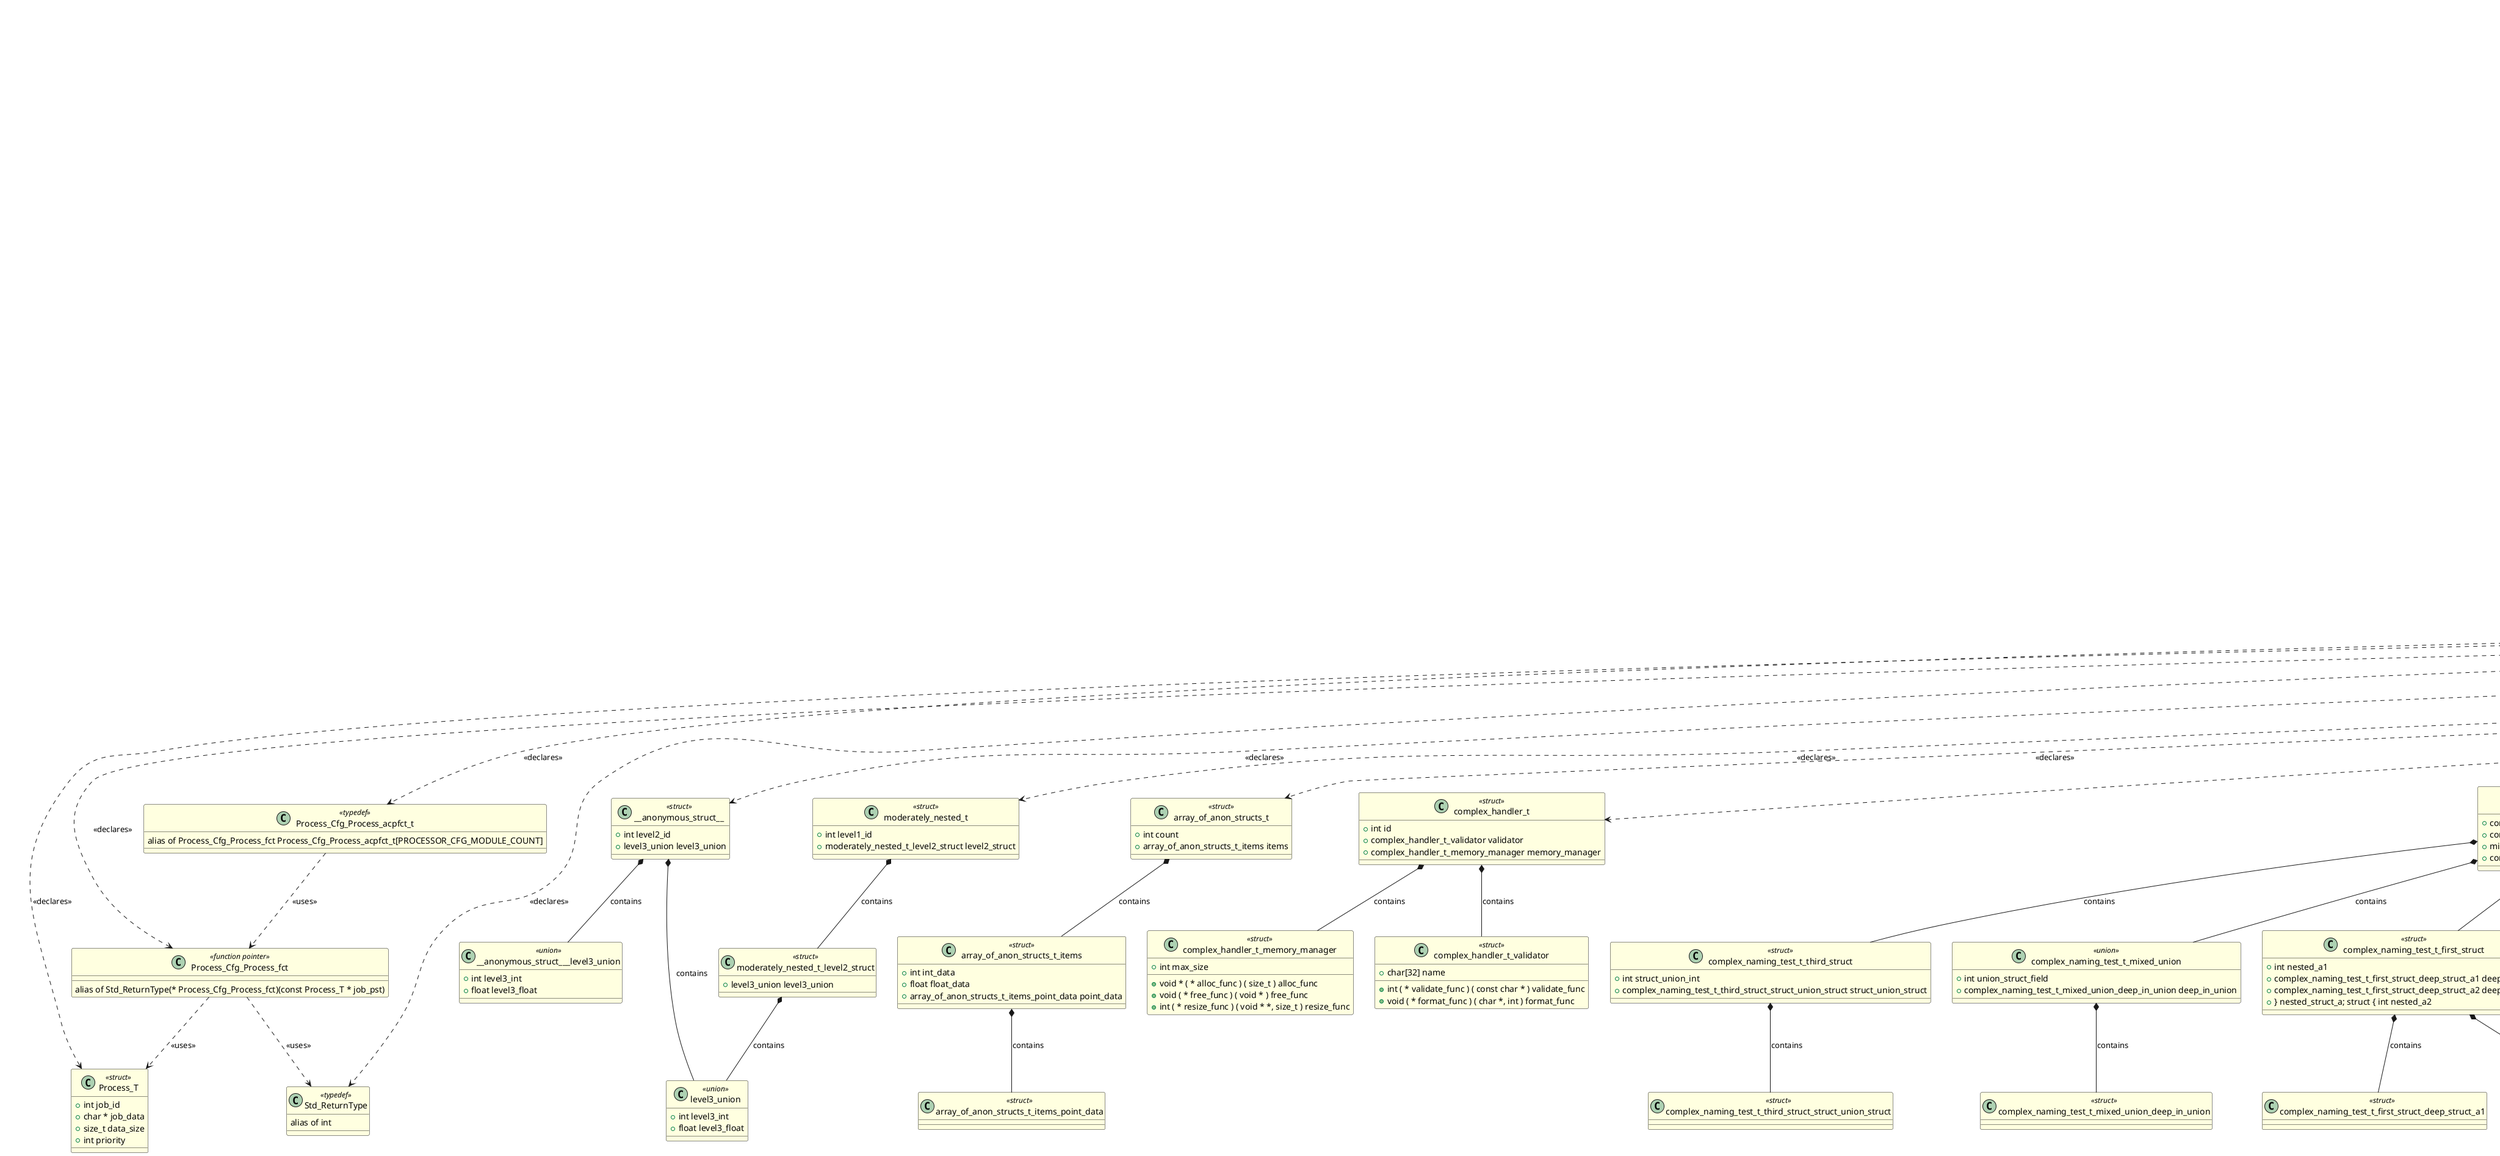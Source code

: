 @startuml complex

class "complex" as COMPLEX <<source>> #LightBlue
{
    -- Global Variables --
    - Process_Cfg_Process_acpfct_t Process_Cfg_Process_acpfct
    - math_operation_t[10] global_math_ops
    -- Functions --
    + complex_handler_t * create_complex_handler(const char * name, ...)
    + void * create_handler(const char * name, int ( * init_func ) ( void * ) init_func, ...)
    + int execute_operations(int value, math_ops_array_t ops, int op_count)
    + math_operation_t * get_math_operations()
    + int process_with_callbacks(int[] data, int size, math_operation_t[] operations, int op_count, ...)
    + void test_processor_job_processing()
    + void test_processor_utility_macros()

    - static Std_ReturnType ProcessorAdapter_Process(const Process_T * job_pst)
    - static Std_ReturnType ProcessorHardware_Process(const Process_T * job_pst)
    - static Std_ReturnType ProcessorService_Process(const Process_T * job_pst)
    - static int add_operation(int a, int b)
    - static int divide_operation(int a, int b)
    - static void init_math_operations()
    - static int modulo_operation(int a, int b)
    - static int multiply_operation(int a, int b)
    - static void print_result(int * data, int size)
    - void run_complex_tests()
    - static int subtract_operation(int a, int b)
    - static int test_callback(int * item)
    - void test_complex_macro(int * x, int y, int z)
    - void test_handle_operation(operation_type_t op_type, int * data, int size)
    - void test_handler_table()
    - void test_mixed_union()
    - void test_operation_set()
    - void test_process_array(int * arr, int size)
    - void test_stringify_macro()
}

class "complex" as HEADER_COMPLEX <<header>> #LightGreen
{
    -- Macros --
    + #define COMPLEX_H
    + #define COMPLEX_MACRO_FUNC(x, y, z)
    + #define CREATE_FUNC_NAME(prefix, suffix)
    + #define DEPRECATED
    + #define HANDLE_OPERATION(op_type, data, size, callback)
    + #define PROCESS_ARRAY(arr, size, callback)
    + #define STRINGIFY(x)
    + #define TOSTRING(x)
    + #define UTILS_U16_TO_U8ARR_BIG_ENDIAN(value_u16, ptr_pau8)
    + #define UTILS_U32_TO_U8ARR_BIG_ENDIAN(value_u32, ptr_pau8)
    + #define UTILS_U8ARR_TO_U16_BIG_ENDIAN(ptr_pau8)
    + #define UTILS_U8ARR_TO_U32_BIG_ENDIAN(ptr_pau8)
    -- Functions --
    + complex_handler_t * create_complex_handler(const char * name, ...)
    + void * create_handler(const char * name, int ( * init_func ) ( void * ) init_func, ...)
    + int execute_operations(int value, math_ops_array_t ops, int op_count)
    + math_operation_t * get_math_operations()
    + int process_with_callbacks(int[] data, int size, math_operation_t[] operations, int op_count, ...)
    + void test_processor_job_processing()
    + void test_processor_utility_macros()
}

class "Process_T" as TYPEDEF_PROCESS_T <<struct>> #LightYellow
{
    + int job_id
    + char * job_data
    + size_t data_size
    + int priority
}

class "__anonymous_struct__" as TYPEDEF___ANONYMOUS_STRUCT__ <<struct>> #LightYellow
{
    + int level2_id
    + level3_union level3_union
}

class "array_of_anon_structs_t" as TYPEDEF_ARRAY_OF_ANON_STRUCTS_T <<struct>> #LightYellow
{
    + int count
    + array_of_anon_structs_t_items items
}

class "array_of_anon_structs_t_items" as TYPEDEF_ARRAY_OF_ANON_STRUCTS_T_ITEMS <<struct>> #LightYellow
{
    + int int_data
    + float float_data
    + array_of_anon_structs_t_items_point_data point_data
}

class "array_of_anon_structs_t_items_point_data" as TYPEDEF_ARRAY_OF_ANON_STRUCTS_T_ITEMS_POINT_DATA <<struct>> #LightYellow
{
}

class "callback_with_anon_struct_t_anonymous_struct_1" as TYPEDEF_CALLBACK_WITH_ANON_STRUCT_T_ANONYMOUS_STRUCT_1 <<struct>> #LightYellow
{
    + int config_flags
    + char[64] config_name
    + config_value config_value
}

class "complex_callback_t_anonymous_struct_1" as TYPEDEF_COMPLEX_CALLBACK_T_ANONYMOUS_STRUCT_1 <<struct>> #LightYellow
{
    + int nested1
    + char * nested2
    + void(* nested_func)(int) nested_func
}

class "complex_handler_t" as TYPEDEF_COMPLEX_HANDLER_T <<struct>> #LightYellow
{
    + int id
    + complex_handler_t_validator validator
    + complex_handler_t_memory_manager memory_manager
}

class "complex_handler_t_memory_manager" as TYPEDEF_COMPLEX_HANDLER_T_MEMORY_MANAGER <<struct>> #LightYellow
{
    + int max_size
    + void * ( * alloc_func ) ( size_t ) alloc_func
    + void ( * free_func ) ( void * ) free_func
    + int ( * resize_func ) ( void * *, size_t ) resize_func
}

class "complex_handler_t_validator" as TYPEDEF_COMPLEX_HANDLER_T_VALIDATOR <<struct>> #LightYellow
{
    + char[32] name
    + int ( * validate_func ) ( const char * ) validate_func
    + void ( * format_func ) ( char *, int ) format_func
}

class "complex_naming_test_t" as TYPEDEF_COMPLEX_NAMING_TEST_T <<struct>> #LightYellow
{
    + complex_naming_test_t_first_struct first_struct
    + complex_naming_test_t_second_struct second_struct
    + mixed_union mixed_union
    + complex_naming_test_t_third_struct third_struct
}

class "complex_naming_test_t_first_struct" as TYPEDEF_COMPLEX_NAMING_TEST_T_FIRST_STRUCT <<struct>> #LightYellow
{
    + int nested_a1
    + complex_naming_test_t_first_struct_deep_struct_a1 deep_struct_a1
    + complex_naming_test_t_first_struct_deep_struct_a2 deep_struct_a2
    + } nested_struct_a; struct { int nested_a2
}

class "complex_naming_test_t_first_struct_deep_struct_a1" as TYPEDEF_COMPLEX_NAMING_TEST_T_FIRST_STRUCT_DEEP_STRUCT_A1 <<struct>> #LightYellow
{
}

class "complex_naming_test_t_first_struct_deep_struct_a2" as TYPEDEF_COMPLEX_NAMING_TEST_T_FIRST_STRUCT_DEEP_STRUCT_A2 <<struct>> #LightYellow
{
}

class "complex_naming_test_t_mixed_union_deep_in_union" as TYPEDEF_COMPLEX_NAMING_TEST_T_MIXED_UNION_DEEP_IN_UNION <<struct>> #LightYellow
{
}

class "complex_naming_test_t_second_struct" as TYPEDEF_COMPLEX_NAMING_TEST_T_SECOND_STRUCT <<struct>> #LightYellow
{
    + int nested_b1
}

class "complex_naming_test_t_third_struct" as TYPEDEF_COMPLEX_NAMING_TEST_T_THIRD_STRUCT <<struct>> #LightYellow
{
    + int struct_union_int
    + complex_naming_test_t_third_struct_struct_union_struct struct_union_struct
}

class "complex_naming_test_t_third_struct_struct_union_struct" as TYPEDEF_COMPLEX_NAMING_TEST_T_THIRD_STRUCT_STRUCT_UNION_STRUCT <<struct>> #LightYellow
{
}

class "config_param" as TYPEDEF_CONFIG_PARAM <<struct>> #LightYellow
{
    + int config_flags
    + char[64] config_name
    + config_value config_value
}

class "data_item_t" as TYPEDEF_DATA_ITEM_T <<struct>> #LightYellow
{
    + config_value value
    + char * name
}

class "data_union_point_value" as TYPEDEF_DATA_UNION_POINT_VALUE <<struct>> #LightYellow
{
    + int x
    + int y
    + int z
}

class "extreme_nesting_test_t" as TYPEDEF_EXTREME_NESTING_TEST_T <<struct>> #LightYellow
{
    + extreme_nesting_test_t_level2_struct_1 level2_struct_1
    + extreme_nesting_test_t_level2_struct_2 level2_struct_2
}

class "extreme_nesting_test_t_level2_struct_1" as TYPEDEF_EXTREME_NESTING_TEST_T_LEVEL2_STRUCT_1 <<struct>> #LightYellow
{
    + extreme_nesting_test_t_level2_struct_1_level4_struct_1 level4_struct_1
    + extreme_nesting_test_t_level2_struct_1_level4_struct_2 level4_struct_2
    + } level3_struct_1; struct { int level3_field
}

class "extreme_nesting_test_t_level2_struct_1_level4_struct_1" as TYPEDEF_EXTREME_NESTING_TEST_T_LEVEL2_STRUCT_1_LEVEL4_STRUCT_1 <<struct>> #LightYellow
{
}

class "extreme_nesting_test_t_level2_struct_1_level4_struct_2" as TYPEDEF_EXTREME_NESTING_TEST_T_LEVEL2_STRUCT_1_LEVEL4_STRUCT_2 <<struct>> #LightYellow
{
}

class "extreme_nesting_test_t_level2_struct_2" as TYPEDEF_EXTREME_NESTING_TEST_T_LEVEL2_STRUCT_2 <<struct>> #LightYellow
{
    + extreme_nesting_test_t_level2_struct_2_mixed_struct mixed_struct
}

class "extreme_nesting_test_t_level2_struct_2_mixed_struct" as TYPEDEF_EXTREME_NESTING_TEST_T_LEVEL2_STRUCT_2_MIXED_STRUCT <<struct>> #LightYellow
{
}

class "handler_entry_t" as TYPEDEF_HANDLER_ENTRY_T <<struct>> #LightYellow
{
    + int id
    + char[16] name
    + void ( * ) ( void ) init_func
    + int ( * ) ( int , int ) process_func
    + void ( * ) ( void ) cleanup_func
}

class "item_value_point_data" as TYPEDEF_ITEM_VALUE_POINT_DATA <<struct>> #LightYellow
{
    + int x
    + int y
}

class "mixed_union_mixed_struct" as TYPEDEF_MIXED_UNION_MIXED_STRUCT <<struct>> #LightYellow
{
    + int mixed_field
}

class "moderately_nested_t" as TYPEDEF_MODERATELY_NESTED_T <<struct>> #LightYellow
{
    + int level1_id
    + moderately_nested_t_level2_struct level2_struct
}

class "moderately_nested_t_level2_struct" as TYPEDEF_MODERATELY_NESTED_T_LEVEL2_STRUCT <<struct>> #LightYellow
{
    + level3_union level3_union
}

class "multi_anonymous_t" as TYPEDEF_MULTI_ANONYMOUS_T <<struct>> #LightYellow
{
    + multi_anonymous_t_first_anon_struct first_anon_struct
    + multi_anonymous_t_second_anon_struct second_anon_struct
    + first_anon_union first_anon_union
}

class "multi_anonymous_t_first_anon_struct" as TYPEDEF_MULTI_ANONYMOUS_T_FIRST_ANON_STRUCT <<struct>> #LightYellow
{
    + int first_x
    + int first_y
}

class "multi_anonymous_t_second_anon_struct" as TYPEDEF_MULTI_ANONYMOUS_T_SECOND_ANON_STRUCT <<struct>> #LightYellow
{
    + int deep_value
}

class "multiple_simple_anonymous_t" as TYPEDEF_MULTIPLE_SIMPLE_ANONYMOUS_T <<struct>> #LightYellow
{
    + multiple_simple_anonymous_t_first_anon first_anon
    + multiple_simple_anonymous_t_second_anon second_anon
    + multiple_simple_anonymous_t_third_anon third_anon
    + first_union first_union
    + second_union second_union
}

class "multiple_simple_anonymous_t_first_anon" as TYPEDEF_MULTIPLE_SIMPLE_ANONYMOUS_T_FIRST_ANON <<struct>> #LightYellow
{
    + int first_field
}

class "multiple_simple_anonymous_t_second_anon" as TYPEDEF_MULTIPLE_SIMPLE_ANONYMOUS_T_SECOND_ANON <<struct>> #LightYellow
{
    + int second_field
}

class "multiple_simple_anonymous_t_third_anon" as TYPEDEF_MULTIPLE_SIMPLE_ANONYMOUS_T_THIRD_ANON <<struct>> #LightYellow
{
    + int third_field
}

class "operation_set_t" as TYPEDEF_OPERATION_SET_T <<struct>> #LightYellow
{
    + int count
    + math_operation_t[5] operations
    + void(* callbacks[3])(int , char *) callbacks
}

class "param4" as TYPEDEF_PARAM4 <<struct>> #LightYellow
{
    + int nested1
    + char * nested2
    + void ( * ) ( int ) nested_func
}

class "processor_t" as TYPEDEF_PROCESSOR_T <<struct>> #LightYellow
{
    + int id
    + char[64] name
    + int ( * ) ( int , char * ) process_func
    + void ( * ) ( void * ) cleanup_func
}

class "result_generator_t" as TYPEDEF_RESULT_GENERATOR_T <<struct>> #LightYellow
{
    + int result_code
    + result_data result_data
}

class "simplified_handler_t" as TYPEDEF_SIMPLIFIED_HANDLER_T <<struct>> #LightYellow
{
    + int event_count
    + char[32] event_name
    + int event_flags
}

class "struct_union_struct_union_struct" as TYPEDEF_STRUCT_UNION_STRUCT_UNION_STRUCT <<struct>> #LightYellow
{
    + int struct_union_struct_field
}

class "struct_with_struct_t" as TYPEDEF_STRUCT_WITH_STRUCT_T <<struct>> #LightYellow
{
    + int outer_id
    + char[32] outer_name
    + struct_with_struct_t_inner_struct inner_struct
    + int outer_flags
}

class "struct_with_struct_t_inner_struct" as TYPEDEF_STRUCT_WITH_STRUCT_T_INNER_STRUCT <<struct>> #LightYellow
{
    + int inner_x
    + int inner_y
    + char[16] inner_label
}

class "struct_with_union_t" as TYPEDEF_STRUCT_WITH_UNION_T <<struct>> #LightYellow
{
    + int type_id
    + data_union data_union
    + int checksum
}

class "union_with_struct_t_complex_struct" as TYPEDEF_UNION_WITH_STRUCT_T_COMPLEX_STRUCT <<struct>> #LightYellow
{
    + int error_code
    + char[128] error_msg
}

class "operation_type_t" as TYPEDEF_OPERATION_TYPE_T <<enumeration>> #LightYellow
{
    OP_ADD = 0
    OP_DIV = 3
    OP_MUL = 2
    OP_SUB = 1
}

class "processor_module_enum_t" as TYPEDEF_PROCESSOR_MODULE_ENUM_T <<enumeration>> #LightYellow
{
    PROCESSOR_CFG_MODULE_ADAPTER = 0
    PROCESSOR_CFG_MODULE_COUNT = 3
    PROCESSOR_CFG_MODULE_HARDWARE = 2
    PROCESSOR_CFG_MODULE_SERVICE = 1
}

class "Process_Cfg_Process_acpfct_t" as TYPEDEF_PROCESS_CFG_PROCESS_ACPFCT_T <<typedef>> #LightYellow
{
    alias of Process_Cfg_Process_fct Process_Cfg_Process_acpfct_t[PROCESSOR_CFG_MODULE_COUNT]
}

class "Process_Cfg_Process_fct" as TYPEDEF_PROCESS_CFG_PROCESS_FCT <<function pointer>> #LightYellow
{
    alias of Std_ReturnType(* Process_Cfg_Process_fct)(const Process_T * job_pst)
}

class "Std_ReturnType" as TYPEDEF_STD_RETURNTYPE <<typedef>> #LightYellow
{
    alias of int
}

class "callback_with_anon_struct_t" as TYPEDEF_CALLBACK_WITH_ANON_STRUCT_T <<function pointer>> #LightYellow
{
    alias of void(* callback_with_anon_struct_t)( int id , struct { int config_flags ; char config_name [ 64 ] ; union { int int_config ; float float_config ; } config_value ; } * config_param , void * user_data )
}

class "complex_callback_t" as TYPEDEF_COMPLEX_CALLBACK_T <<function pointer>> #LightYellow
{
    alias of int(* complex_callback_t)( int param1 , char * param2 , void * param3 , struct { int nested1 ; char * nested2 ; void(* nested_func)(int); } * param4 )
}

class "complex_func_ptr_t" as TYPEDEF_COMPLEX_FUNC_PTR_T <<typedef>> #LightYellow
{
    alias of int ( * ( * complex_func_ptr_t ) ( int , char * ) ) ( double , void * )
}

class "data_processor_array_t" as TYPEDEF_DATA_PROCESSOR_ARRAY_T <<typedef>> #LightYellow
{
    alias of data_processor_t *
}

class "data_processor_t" as TYPEDEF_DATA_PROCESSOR_T <<function pointer>> #LightYellow
{
    alias of int(* data_processor_t)(data_item_t * item , void * context)
}

class "debug_callback_t" as TYPEDEF_DEBUG_CALLBACK_T <<function pointer>> #LightYellow
{
    alias of void(* debug_callback_t)(const char * message , int level)
}

class "handler_table_t" as TYPEDEF_HANDLER_TABLE_T <<typedef>> #LightYellow
{
    alias of handler_entry_t handler_table_t[8]
}

class "math_operation_t" as TYPEDEF_MATH_OPERATION_T <<function pointer>> #LightYellow
{
    alias of int(* math_operation_t)(int , int)
}

class "math_ops_array_t" as TYPEDEF_MATH_OPS_ARRAY_T <<typedef>> #LightYellow
{
    alias of math_operation_t math_ops_array_t[10]
}

class "release_callback_t" as TYPEDEF_RELEASE_CALLBACK_T <<function pointer>> #LightYellow
{
    alias of void(* release_callback_t)(const char * message)
}

class "uint16" as TYPEDEF_UINT16 <<typedef>> #LightYellow
{
    alias of uint16_t
}

class "uint32" as TYPEDEF_UINT32 <<typedef>> #LightYellow
{
    alias of uint32_t
}

class "uint8" as TYPEDEF_UINT8 <<typedef>> #LightYellow
{
    alias of uint8_t
}

class "__anonymous_struct___level3_union" as TYPEDEF___ANONYMOUS_STRUCT___LEVEL3_UNION <<union>> #LightYellow
{
    + int level3_int
    + float level3_float
}

class "callback_with_anon_struct_t_anonymous_struct_1_config_value" as TYPEDEF_CALLBACK_WITH_ANON_STRUCT_T_ANONYMOUS_STRUCT_1_CONFIG_VALUE <<union>> #LightYellow
{
}

class "callback_with_anon_struct_t_anonymous_union_2" as TYPEDEF_CALLBACK_WITH_ANON_STRUCT_T_ANONYMOUS_UNION_2 <<union>> #LightYellow
{
    + int int_config
    + float float_config
}

class "complex_naming_test_t_mixed_union" as TYPEDEF_COMPLEX_NAMING_TEST_T_MIXED_UNION <<union>> #LightYellow
{
    + int union_struct_field
    + complex_naming_test_t_mixed_union_deep_in_union deep_in_union
}

class "config_param_config_value" as TYPEDEF_CONFIG_PARAM_CONFIG_VALUE <<union>> #LightYellow
{
    + int int_config
    + float float_config
}

class "config_value" as TYPEDEF_CONFIG_VALUE <<union>> #LightYellow
{
    + int int_config
    + float float_config
}

class "data_union" as TYPEDEF_DATA_UNION <<union>> #LightYellow
{
    + int int_value
    + float float_value
    + char[64] string_value
    + data_union_point_value point_value
}

class "first_anon_union" as TYPEDEF_FIRST_ANON_UNION <<union>> #LightYellow
{
    + int union_int
    + float union_float
}

class "first_union" as TYPEDEF_FIRST_UNION <<union>> #LightYellow
{
    + int union_field1
}

class "item_value" as TYPEDEF_ITEM_VALUE <<union>> #LightYellow
{
    + int int_data
    + float float_data
    + item_value_point_data point_data
}

class "level3_union" as TYPEDEF_LEVEL3_UNION <<union>> #LightYellow
{
    + int level3_int
    + float level3_float
}

class "mixed_union" as TYPEDEF_MIXED_UNION <<union>> #LightYellow
{
    + mixed_union_mixed_struct mixed_struct
}

class "mixed_union_t" as TYPEDEF_MIXED_UNION_T <<union>> #LightYellow
{
    + int int_val
    + char * str_val
    + void ( * ) ( void ) void_func
    + int ( * ) ( int ) int_func
}

class "multi_anonymous_t_first_anon_union" as TYPEDEF_MULTI_ANONYMOUS_T_FIRST_ANON_UNION <<union>> #LightYellow
{
    + int union_int
    + float union_float
}

class "multiple_simple_anonymous_t_first_union" as TYPEDEF_MULTIPLE_SIMPLE_ANONYMOUS_T_FIRST_UNION <<union>> #LightYellow
{
    + int union_field1
}

class "multiple_simple_anonymous_t_second_union" as TYPEDEF_MULTIPLE_SIMPLE_ANONYMOUS_T_SECOND_UNION <<union>> #LightYellow
{
    + int union_field2
}

class "result_data" as TYPEDEF_RESULT_DATA <<union>> #LightYellow
{
    + int success_value
    + char[128] error_message
}

class "result_generator_t_result_data" as TYPEDEF_RESULT_GENERATOR_T_RESULT_DATA <<union>> #LightYellow
{
    + int success_value
    + char[128] error_message
}

class "second_union" as TYPEDEF_SECOND_UNION <<union>> #LightYellow
{
    + int union_field2
}

class "struct_union" as TYPEDEF_STRUCT_UNION <<union>> #LightYellow
{
    + int struct_union_int
    + struct_union_struct_union_struct struct_union_struct
}

class "struct_with_union_t_data_union" as TYPEDEF_STRUCT_WITH_UNION_T_DATA_UNION <<union>> #LightYellow
{
    + int x
    + int y
    + int z
}

class "union_with_struct_t" as TYPEDEF_UNION_WITH_STRUCT_T <<union>> #LightYellow
{
    + int simple_int
    + float simple_float
    + union_with_struct_t_complex_struct complex_struct
    + char[256] raw_bytes
}

class "union_with_union_t" as TYPEDEF_UNION_WITH_UNION_T <<union>> #LightYellow
{
    + int primary_int
    + union_with_union_t_nested_union nested_union
    + char[32] primary_bytes
}

class "union_with_union_t_nested_union" as TYPEDEF_UNION_WITH_UNION_T_NESTED_UNION <<union>> #LightYellow
{
    + char deep_char
    + short deep_short
}


' Include relationships
COMPLEX --> HEADER_COMPLEX : <<include>>

' Declaration relationships
HEADER_COMPLEX ..> TYPEDEF_PROCESS_T : <<declares>>
HEADER_COMPLEX ..> TYPEDEF___ANONYMOUS_STRUCT__ : <<declares>>
HEADER_COMPLEX ..> TYPEDEF_ARRAY_OF_ANON_STRUCTS_T : <<declares>>
HEADER_COMPLEX ..> TYPEDEF_COMPLEX_HANDLER_T : <<declares>>
HEADER_COMPLEX ..> TYPEDEF_COMPLEX_NAMING_TEST_T : <<declares>>
HEADER_COMPLEX ..> TYPEDEF_CONFIG_PARAM : <<declares>>
HEADER_COMPLEX ..> TYPEDEF_DATA_ITEM_T : <<declares>>
HEADER_COMPLEX ..> TYPEDEF_EXTREME_NESTING_TEST_T : <<declares>>
HEADER_COMPLEX ..> TYPEDEF_HANDLER_ENTRY_T : <<declares>>
HEADER_COMPLEX ..> TYPEDEF_MODERATELY_NESTED_T : <<declares>>
HEADER_COMPLEX ..> TYPEDEF_MULTI_ANONYMOUS_T : <<declares>>
HEADER_COMPLEX ..> TYPEDEF_MULTIPLE_SIMPLE_ANONYMOUS_T : <<declares>>
HEADER_COMPLEX ..> TYPEDEF_OPERATION_SET_T : <<declares>>
HEADER_COMPLEX ..> TYPEDEF_PARAM4 : <<declares>>
HEADER_COMPLEX ..> TYPEDEF_PROCESSOR_T : <<declares>>
HEADER_COMPLEX ..> TYPEDEF_RESULT_GENERATOR_T : <<declares>>
HEADER_COMPLEX ..> TYPEDEF_SIMPLIFIED_HANDLER_T : <<declares>>
HEADER_COMPLEX ..> TYPEDEF_STRUCT_WITH_STRUCT_T : <<declares>>
HEADER_COMPLEX ..> TYPEDEF_STRUCT_WITH_UNION_T : <<declares>>
HEADER_COMPLEX ..> TYPEDEF_OPERATION_TYPE_T : <<declares>>
HEADER_COMPLEX ..> TYPEDEF_PROCESSOR_MODULE_ENUM_T : <<declares>>
HEADER_COMPLEX ..> TYPEDEF_PROCESS_CFG_PROCESS_ACPFCT_T : <<declares>>
HEADER_COMPLEX ..> TYPEDEF_PROCESS_CFG_PROCESS_FCT : <<declares>>
HEADER_COMPLEX ..> TYPEDEF_STD_RETURNTYPE : <<declares>>
HEADER_COMPLEX ..> TYPEDEF_CALLBACK_WITH_ANON_STRUCT_T : <<declares>>
HEADER_COMPLEX ..> TYPEDEF_COMPLEX_CALLBACK_T : <<declares>>
HEADER_COMPLEX ..> TYPEDEF_COMPLEX_FUNC_PTR_T : <<declares>>
HEADER_COMPLEX ..> TYPEDEF_DATA_PROCESSOR_ARRAY_T : <<declares>>
HEADER_COMPLEX ..> TYPEDEF_DATA_PROCESSOR_T : <<declares>>
HEADER_COMPLEX ..> TYPEDEF_DEBUG_CALLBACK_T : <<declares>>
HEADER_COMPLEX ..> TYPEDEF_HANDLER_TABLE_T : <<declares>>
HEADER_COMPLEX ..> TYPEDEF_MATH_OPERATION_T : <<declares>>
HEADER_COMPLEX ..> TYPEDEF_MATH_OPS_ARRAY_T : <<declares>>
HEADER_COMPLEX ..> TYPEDEF_RELEASE_CALLBACK_T : <<declares>>
HEADER_COMPLEX ..> TYPEDEF_UINT16 : <<declares>>
HEADER_COMPLEX ..> TYPEDEF_UINT32 : <<declares>>
HEADER_COMPLEX ..> TYPEDEF_UINT8 : <<declares>>
HEADER_COMPLEX ..> TYPEDEF_DATA_UNION : <<declares>>
HEADER_COMPLEX ..> TYPEDEF_FIRST_UNION : <<declares>>
HEADER_COMPLEX ..> TYPEDEF_ITEM_VALUE : <<declares>>
HEADER_COMPLEX ..> TYPEDEF_MIXED_UNION : <<declares>>
HEADER_COMPLEX ..> TYPEDEF_MIXED_UNION_T : <<declares>>
HEADER_COMPLEX ..> TYPEDEF_SECOND_UNION : <<declares>>
HEADER_COMPLEX ..> TYPEDEF_STRUCT_UNION : <<declares>>
HEADER_COMPLEX ..> TYPEDEF_UNION_WITH_STRUCT_T : <<declares>>
HEADER_COMPLEX ..> TYPEDEF_UNION_WITH_UNION_T : <<declares>>

' Uses relationships
TYPEDEF_COMPLEX_NAMING_TEST_T ..> TYPEDEF_MIXED_UNION : <<uses>>
TYPEDEF_MULTIPLE_SIMPLE_ANONYMOUS_T ..> TYPEDEF_FIRST_UNION : <<uses>>
TYPEDEF_MULTIPLE_SIMPLE_ANONYMOUS_T ..> TYPEDEF_SECOND_UNION : <<uses>>
TYPEDEF_OPERATION_SET_T ..> TYPEDEF_MATH_OPERATION_T : <<uses>>
TYPEDEF_STRUCT_WITH_UNION_T ..> TYPEDEF_DATA_UNION : <<uses>>
TYPEDEF_PROCESS_CFG_PROCESS_ACPFCT_T ..> TYPEDEF_PROCESS_CFG_PROCESS_FCT : <<uses>>
TYPEDEF_PROCESS_CFG_PROCESS_FCT ..> TYPEDEF_PROCESS_T : <<uses>>
TYPEDEF_PROCESS_CFG_PROCESS_FCT ..> TYPEDEF_STD_RETURNTYPE : <<uses>>
TYPEDEF_CALLBACK_WITH_ANON_STRUCT_T ..> TYPEDEF_CONFIG_PARAM : <<uses>>
TYPEDEF_COMPLEX_CALLBACK_T ..> TYPEDEF_PARAM4 : <<uses>>
TYPEDEF_DATA_PROCESSOR_ARRAY_T ..> TYPEDEF_DATA_PROCESSOR_T : <<uses>>
TYPEDEF_DATA_PROCESSOR_T ..> TYPEDEF_DATA_ITEM_T : <<uses>>
TYPEDEF_HANDLER_TABLE_T ..> TYPEDEF_HANDLER_ENTRY_T : <<uses>>
TYPEDEF_MATH_OPS_ARRAY_T ..> TYPEDEF_MATH_OPERATION_T : <<uses>>

' Anonymous structure relationships (composition)
TYPEDEF___ANONYMOUS_STRUCT__ *-- TYPEDEF___ANONYMOUS_STRUCT___LEVEL3_UNION : contains
TYPEDEF___ANONYMOUS_STRUCT__ *-- TYPEDEF_LEVEL3_UNION : contains
TYPEDEF_ARRAY_OF_ANON_STRUCTS_T *-- TYPEDEF_ARRAY_OF_ANON_STRUCTS_T_ITEMS : contains
TYPEDEF_ARRAY_OF_ANON_STRUCTS_T_ITEMS *-- TYPEDEF_ARRAY_OF_ANON_STRUCTS_T_ITEMS_POINT_DATA : contains
TYPEDEF_CALLBACK_WITH_ANON_STRUCT_T *-- TYPEDEF_CALLBACK_WITH_ANON_STRUCT_T_ANONYMOUS_STRUCT_1 : contains
TYPEDEF_CALLBACK_WITH_ANON_STRUCT_T *-- TYPEDEF_CALLBACK_WITH_ANON_STRUCT_T_ANONYMOUS_STRUCT_1 : contains
TYPEDEF_CALLBACK_WITH_ANON_STRUCT_T *-- TYPEDEF_CALLBACK_WITH_ANON_STRUCT_T_ANONYMOUS_STRUCT_1 : contains
TYPEDEF_CALLBACK_WITH_ANON_STRUCT_T *-- TYPEDEF_CALLBACK_WITH_ANON_STRUCT_T_ANONYMOUS_UNION_2 : contains
TYPEDEF_CALLBACK_WITH_ANON_STRUCT_T *-- TYPEDEF_CALLBACK_WITH_ANON_STRUCT_T_ANONYMOUS_UNION_2 : contains
TYPEDEF_CALLBACK_WITH_ANON_STRUCT_T *-- TYPEDEF_CALLBACK_WITH_ANON_STRUCT_T_ANONYMOUS_UNION_2 : contains
TYPEDEF_CALLBACK_WITH_ANON_STRUCT_T_ANONYMOUS_STRUCT_1 *-- TYPEDEF_CALLBACK_WITH_ANON_STRUCT_T_ANONYMOUS_STRUCT_1_CONFIG_VALUE : contains
TYPEDEF_CALLBACK_WITH_ANON_STRUCT_T_ANONYMOUS_STRUCT_1 *-- TYPEDEF_CALLBACK_WITH_ANON_STRUCT_T_ANONYMOUS_STRUCT_1_CONFIG_VALUE : contains
TYPEDEF_CALLBACK_WITH_ANON_STRUCT_T_ANONYMOUS_STRUCT_1 *-- TYPEDEF_CALLBACK_WITH_ANON_STRUCT_T_ANONYMOUS_STRUCT_1_CONFIG_VALUE : contains
TYPEDEF_CALLBACK_WITH_ANON_STRUCT_T_ANONYMOUS_STRUCT_1 *-- TYPEDEF_CONFIG_VALUE : contains
TYPEDEF_COMPLEX_CALLBACK_T *-- TYPEDEF_COMPLEX_CALLBACK_T_ANONYMOUS_STRUCT_1 : contains
TYPEDEF_COMPLEX_CALLBACK_T *-- TYPEDEF_COMPLEX_CALLBACK_T_ANONYMOUS_STRUCT_1 : contains
TYPEDEF_COMPLEX_CALLBACK_T *-- TYPEDEF_COMPLEX_CALLBACK_T_ANONYMOUS_STRUCT_1 : contains
TYPEDEF_COMPLEX_HANDLER_T *-- TYPEDEF_COMPLEX_HANDLER_T_MEMORY_MANAGER : contains
TYPEDEF_COMPLEX_HANDLER_T *-- TYPEDEF_COMPLEX_HANDLER_T_VALIDATOR : contains
TYPEDEF_COMPLEX_NAMING_TEST_T *-- TYPEDEF_COMPLEX_NAMING_TEST_T_FIRST_STRUCT : contains
TYPEDEF_COMPLEX_NAMING_TEST_T *-- TYPEDEF_COMPLEX_NAMING_TEST_T_MIXED_UNION : contains
TYPEDEF_COMPLEX_NAMING_TEST_T *-- TYPEDEF_COMPLEX_NAMING_TEST_T_SECOND_STRUCT : contains
TYPEDEF_COMPLEX_NAMING_TEST_T *-- TYPEDEF_COMPLEX_NAMING_TEST_T_THIRD_STRUCT : contains
TYPEDEF_COMPLEX_NAMING_TEST_T_FIRST_STRUCT *-- TYPEDEF_COMPLEX_NAMING_TEST_T_FIRST_STRUCT_DEEP_STRUCT_A1 : contains
TYPEDEF_COMPLEX_NAMING_TEST_T_FIRST_STRUCT *-- TYPEDEF_COMPLEX_NAMING_TEST_T_FIRST_STRUCT_DEEP_STRUCT_A2 : contains
TYPEDEF_COMPLEX_NAMING_TEST_T_MIXED_UNION *-- TYPEDEF_COMPLEX_NAMING_TEST_T_MIXED_UNION_DEEP_IN_UNION : contains
TYPEDEF_COMPLEX_NAMING_TEST_T_THIRD_STRUCT *-- TYPEDEF_COMPLEX_NAMING_TEST_T_THIRD_STRUCT_STRUCT_UNION_STRUCT : contains
TYPEDEF_CONFIG_PARAM *-- TYPEDEF_CONFIG_PARAM_CONFIG_VALUE : contains
TYPEDEF_CONFIG_PARAM *-- TYPEDEF_CONFIG_VALUE : contains
TYPEDEF_DATA_UNION *-- TYPEDEF_DATA_UNION_POINT_VALUE : contains
TYPEDEF_EXTREME_NESTING_TEST_T *-- TYPEDEF_EXTREME_NESTING_TEST_T_LEVEL2_STRUCT_1 : contains
TYPEDEF_EXTREME_NESTING_TEST_T *-- TYPEDEF_EXTREME_NESTING_TEST_T_LEVEL2_STRUCT_2 : contains
TYPEDEF_EXTREME_NESTING_TEST_T_LEVEL2_STRUCT_1 *-- TYPEDEF_EXTREME_NESTING_TEST_T_LEVEL2_STRUCT_1_LEVEL4_STRUCT_1 : contains
TYPEDEF_EXTREME_NESTING_TEST_T_LEVEL2_STRUCT_1 *-- TYPEDEF_EXTREME_NESTING_TEST_T_LEVEL2_STRUCT_1_LEVEL4_STRUCT_2 : contains
TYPEDEF_EXTREME_NESTING_TEST_T_LEVEL2_STRUCT_2 *-- TYPEDEF_EXTREME_NESTING_TEST_T_LEVEL2_STRUCT_2_MIXED_STRUCT : contains
TYPEDEF_ITEM_VALUE *-- TYPEDEF_ITEM_VALUE_POINT_DATA : contains
TYPEDEF_MIXED_UNION *-- TYPEDEF_MIXED_UNION_MIXED_STRUCT : contains
TYPEDEF_MODERATELY_NESTED_T *-- TYPEDEF_MODERATELY_NESTED_T_LEVEL2_STRUCT : contains
TYPEDEF_MODERATELY_NESTED_T_LEVEL2_STRUCT *-- TYPEDEF_LEVEL3_UNION : contains
TYPEDEF_MULTI_ANONYMOUS_T *-- TYPEDEF_FIRST_ANON_UNION : contains
TYPEDEF_MULTI_ANONYMOUS_T *-- TYPEDEF_MULTI_ANONYMOUS_T_FIRST_ANON_STRUCT : contains
TYPEDEF_MULTI_ANONYMOUS_T *-- TYPEDEF_MULTI_ANONYMOUS_T_FIRST_ANON_UNION : contains
TYPEDEF_MULTI_ANONYMOUS_T *-- TYPEDEF_MULTI_ANONYMOUS_T_SECOND_ANON_STRUCT : contains
TYPEDEF_MULTIPLE_SIMPLE_ANONYMOUS_T *-- TYPEDEF_MULTIPLE_SIMPLE_ANONYMOUS_T_FIRST_ANON : contains
TYPEDEF_MULTIPLE_SIMPLE_ANONYMOUS_T *-- TYPEDEF_MULTIPLE_SIMPLE_ANONYMOUS_T_FIRST_UNION : contains
TYPEDEF_MULTIPLE_SIMPLE_ANONYMOUS_T *-- TYPEDEF_MULTIPLE_SIMPLE_ANONYMOUS_T_SECOND_ANON : contains
TYPEDEF_MULTIPLE_SIMPLE_ANONYMOUS_T *-- TYPEDEF_MULTIPLE_SIMPLE_ANONYMOUS_T_SECOND_UNION : contains
TYPEDEF_MULTIPLE_SIMPLE_ANONYMOUS_T *-- TYPEDEF_MULTIPLE_SIMPLE_ANONYMOUS_T_THIRD_ANON : contains
TYPEDEF_RESULT_GENERATOR_T *-- TYPEDEF_RESULT_DATA : contains
TYPEDEF_RESULT_GENERATOR_T *-- TYPEDEF_RESULT_GENERATOR_T_RESULT_DATA : contains
TYPEDEF_STRUCT_UNION *-- TYPEDEF_STRUCT_UNION_STRUCT_UNION_STRUCT : contains
TYPEDEF_STRUCT_WITH_STRUCT_T *-- TYPEDEF_STRUCT_WITH_STRUCT_T_INNER_STRUCT : contains
TYPEDEF_STRUCT_WITH_UNION_T *-- TYPEDEF_STRUCT_WITH_UNION_T_DATA_UNION : contains
TYPEDEF_UNION_WITH_STRUCT_T *-- TYPEDEF_UNION_WITH_STRUCT_T_COMPLEX_STRUCT : contains
TYPEDEF_UNION_WITH_UNION_T *-- TYPEDEF_UNION_WITH_UNION_T_NESTED_UNION : contains

@enduml